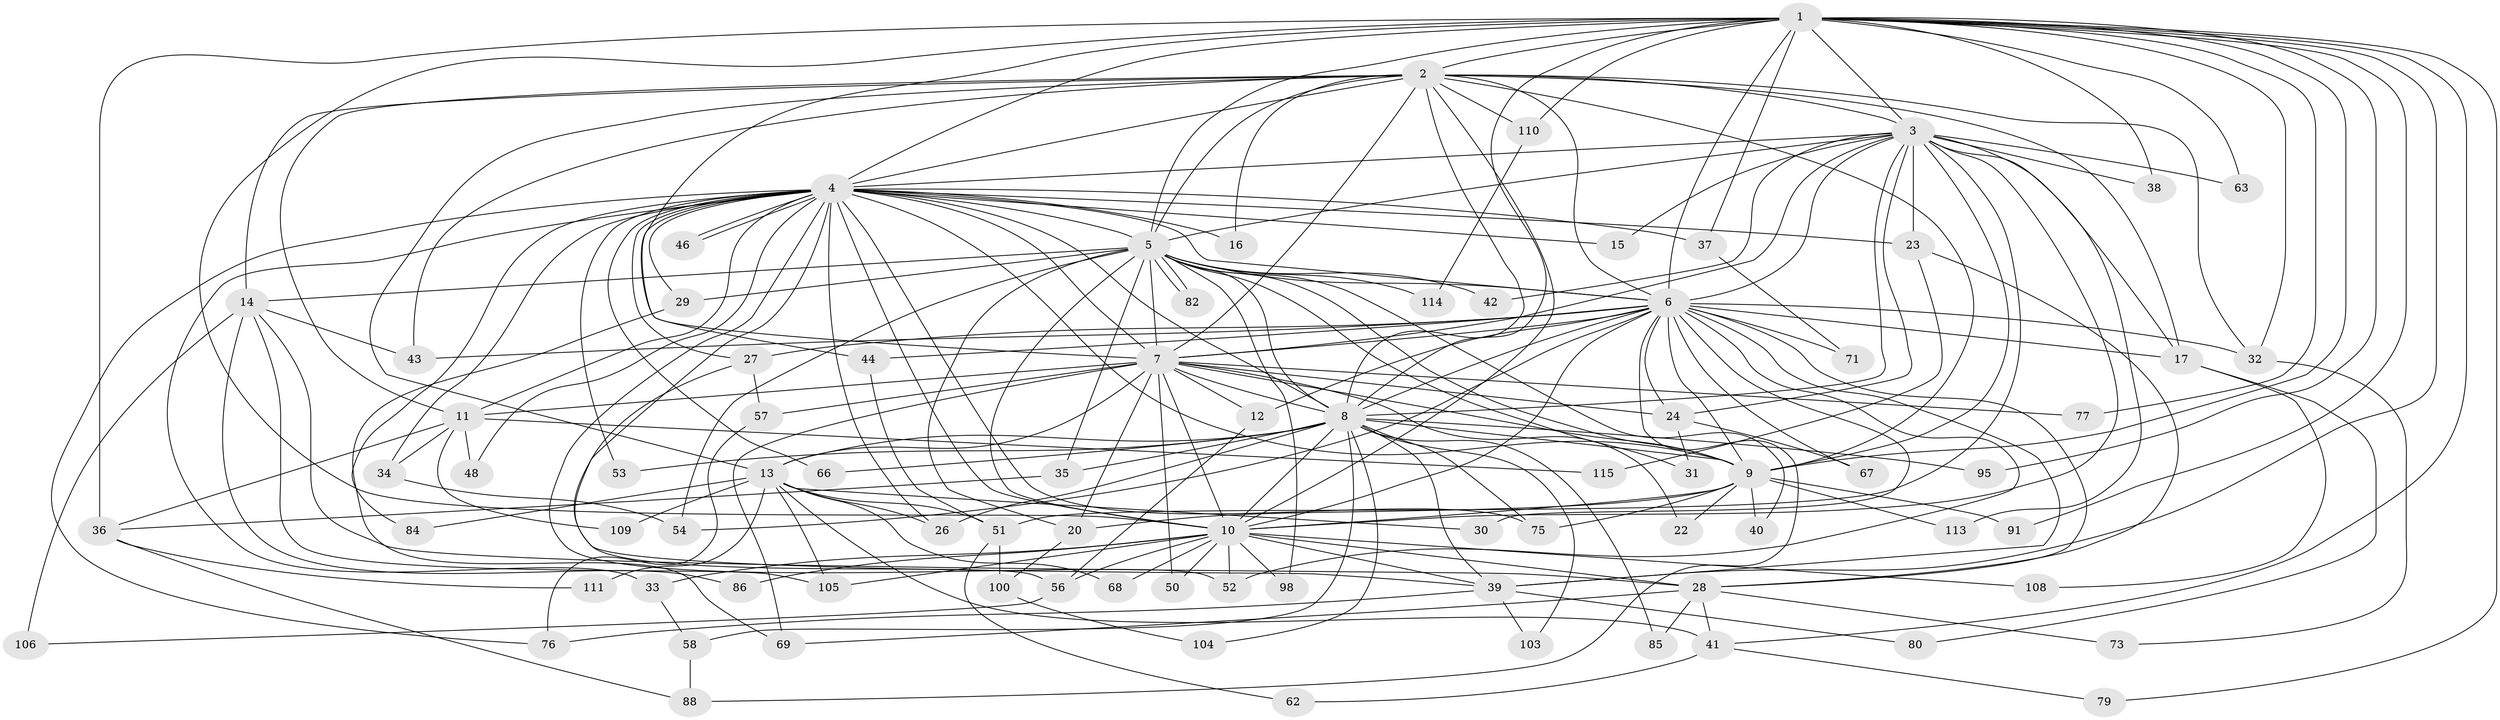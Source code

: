 // Generated by graph-tools (version 1.1) at 2025/23/03/03/25 07:23:40]
// undirected, 83 vertices, 215 edges
graph export_dot {
graph [start="1"]
  node [color=gray90,style=filled];
  1 [super="+45"];
  2 [super="+21"];
  3 [super="+18"];
  4 [super="+116"];
  5 [super="+107"];
  6 [super="+19"];
  7 [super="+47"];
  8 [super="+59"];
  9 [super="+101"];
  10 [super="+55"];
  11 [super="+87"];
  12;
  13 [super="+60"];
  14 [super="+97"];
  15;
  16;
  17 [super="+25"];
  20 [super="+89"];
  22;
  23 [super="+70"];
  24 [super="+96"];
  26 [super="+118"];
  27 [super="+78"];
  28 [super="+61"];
  29;
  30;
  31;
  32 [super="+90"];
  33;
  34;
  35 [super="+112"];
  36 [super="+81"];
  37;
  38;
  39 [super="+65"];
  40;
  41 [super="+93"];
  42;
  43 [super="+49"];
  44;
  46;
  48;
  50;
  51 [super="+92"];
  52 [super="+102"];
  53 [super="+74"];
  54 [super="+83"];
  56 [super="+64"];
  57;
  58;
  62;
  63;
  66;
  67;
  68;
  69 [super="+72"];
  71;
  73;
  75;
  76 [super="+94"];
  77;
  79;
  80;
  82;
  84;
  85;
  86;
  88 [super="+99"];
  91;
  95;
  98;
  100;
  103;
  104;
  105 [super="+117"];
  106;
  108;
  109;
  110;
  111;
  113;
  114;
  115;
  1 -- 2;
  1 -- 3;
  1 -- 4;
  1 -- 5;
  1 -- 6 [weight=2];
  1 -- 7;
  1 -- 8;
  1 -- 9;
  1 -- 10;
  1 -- 32;
  1 -- 36;
  1 -- 37;
  1 -- 38;
  1 -- 41;
  1 -- 63;
  1 -- 77;
  1 -- 79;
  1 -- 91;
  1 -- 95;
  1 -- 110;
  1 -- 39;
  2 -- 3;
  2 -- 4;
  2 -- 5;
  2 -- 6;
  2 -- 7 [weight=2];
  2 -- 8;
  2 -- 9 [weight=2];
  2 -- 10;
  2 -- 11;
  2 -- 14;
  2 -- 16;
  2 -- 17;
  2 -- 43;
  2 -- 110;
  2 -- 32;
  2 -- 13;
  3 -- 4;
  3 -- 5;
  3 -- 6;
  3 -- 7;
  3 -- 8;
  3 -- 9;
  3 -- 10;
  3 -- 15;
  3 -- 24;
  3 -- 38;
  3 -- 42;
  3 -- 63;
  3 -- 113;
  3 -- 17;
  3 -- 51;
  3 -- 23;
  4 -- 5 [weight=2];
  4 -- 6;
  4 -- 7;
  4 -- 8;
  4 -- 9 [weight=2];
  4 -- 10;
  4 -- 11;
  4 -- 15;
  4 -- 16;
  4 -- 23;
  4 -- 26;
  4 -- 27;
  4 -- 29;
  4 -- 33;
  4 -- 34;
  4 -- 37;
  4 -- 44;
  4 -- 46;
  4 -- 46;
  4 -- 48;
  4 -- 52;
  4 -- 53;
  4 -- 66;
  4 -- 76;
  4 -- 84;
  4 -- 39;
  4 -- 75;
  5 -- 6;
  5 -- 7;
  5 -- 8;
  5 -- 9;
  5 -- 10;
  5 -- 14 [weight=2];
  5 -- 29;
  5 -- 31;
  5 -- 35 [weight=2];
  5 -- 40;
  5 -- 42;
  5 -- 82;
  5 -- 82;
  5 -- 98;
  5 -- 114;
  5 -- 20;
  5 -- 54;
  6 -- 7;
  6 -- 8;
  6 -- 9;
  6 -- 10;
  6 -- 12;
  6 -- 17;
  6 -- 27;
  6 -- 28;
  6 -- 30;
  6 -- 32;
  6 -- 44;
  6 -- 54;
  6 -- 67;
  6 -- 71;
  6 -- 88;
  6 -- 24;
  6 -- 52;
  6 -- 39;
  6 -- 43;
  7 -- 8 [weight=2];
  7 -- 9;
  7 -- 10;
  7 -- 12;
  7 -- 13;
  7 -- 20;
  7 -- 22;
  7 -- 24;
  7 -- 50;
  7 -- 57;
  7 -- 77;
  7 -- 69;
  7 -- 11;
  8 -- 9;
  8 -- 10;
  8 -- 13;
  8 -- 26;
  8 -- 35;
  8 -- 39;
  8 -- 53 [weight=2];
  8 -- 58;
  8 -- 66;
  8 -- 75;
  8 -- 85;
  8 -- 95;
  8 -- 103;
  8 -- 104;
  9 -- 10;
  9 -- 20;
  9 -- 22;
  9 -- 40;
  9 -- 75;
  9 -- 91;
  9 -- 113;
  10 -- 33;
  10 -- 50;
  10 -- 56;
  10 -- 68;
  10 -- 86;
  10 -- 98;
  10 -- 28;
  10 -- 108;
  10 -- 39;
  10 -- 52;
  10 -- 105;
  11 -- 34;
  11 -- 48;
  11 -- 109;
  11 -- 36;
  11 -- 115;
  12 -- 56;
  13 -- 30;
  13 -- 68;
  13 -- 109;
  13 -- 111;
  13 -- 51;
  13 -- 84;
  13 -- 105;
  13 -- 26;
  13 -- 41;
  14 -- 28;
  14 -- 43;
  14 -- 86;
  14 -- 105;
  14 -- 106;
  17 -- 80;
  17 -- 108;
  20 -- 100;
  23 -- 115;
  23 -- 28;
  24 -- 31;
  24 -- 67;
  27 -- 56;
  27 -- 57 [weight=2];
  28 -- 41;
  28 -- 69;
  28 -- 73;
  28 -- 85;
  29 -- 69;
  32 -- 73;
  33 -- 58;
  34 -- 54;
  35 -- 36;
  36 -- 88;
  36 -- 111;
  37 -- 71;
  39 -- 76;
  39 -- 80;
  39 -- 103;
  41 -- 62;
  41 -- 79;
  44 -- 51;
  51 -- 62;
  51 -- 100;
  56 -- 106;
  57 -- 76;
  58 -- 88;
  100 -- 104;
  110 -- 114;
}
